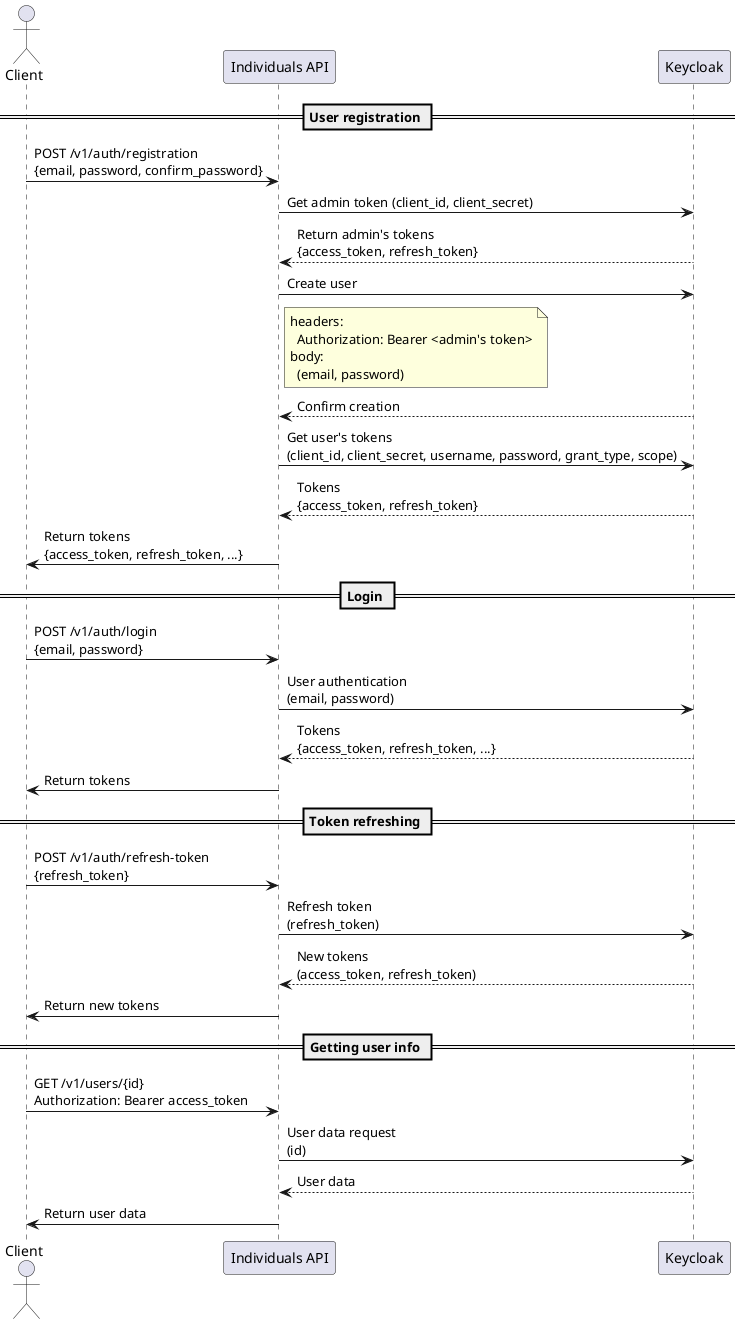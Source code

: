 @startuml
actor Client
participant "Individuals API" as API
participant "Keycloak" as KC

== User registration ==
Client -> API: POST /v1/auth/registration\n{email, password, confirm_password}
API -> KC: Get admin token (client_id, client_secret)

KC --> API: Return admin's tokens\n{access_token, refresh_token}
API -> KC: Create user
note right of API
  headers:
    Authorization: Bearer <admin's token>
  body:
    (email, password)
end note
KC --> API: Confirm creation
API -> KC: Get user's tokens\n(client_id, client_secret, username, password, grant_type, scope)
KC --> API: Tokens\n{access_token, refresh_token}
API -> Client: Return tokens\n{access_token, refresh_token, ...}

== Login ==
Client -> API: POST /v1/auth/login\n{email, password}
API -> KC: User authentication\n(email, password)
KC --> API: Tokens\n{access_token, refresh_token, ...}
API -> Client: Return tokens

== Token refreshing ==
Client -> API: POST /v1/auth/refresh-token\n{refresh_token}
API -> KC: Refresh token\n(refresh_token)
KC --> API: New tokens\n(access_token, refresh_token)
API -> Client: Return new tokens

== Getting user info ==
Client -> API: GET /v1/users/{id}\nAuthorization: Bearer access_token
API -> KC: User data request\n(id)
KC --> API: User data
API -> Client: Return user data
@enduml